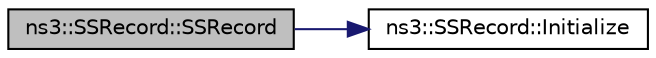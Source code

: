 digraph "ns3::SSRecord::SSRecord"
{
  edge [fontname="Helvetica",fontsize="10",labelfontname="Helvetica",labelfontsize="10"];
  node [fontname="Helvetica",fontsize="10",shape=record];
  rankdir="LR";
  Node1 [label="ns3::SSRecord::SSRecord",height=0.2,width=0.4,color="black", fillcolor="grey75", style="filled", fontcolor="black"];
  Node1 -> Node2 [color="midnightblue",fontsize="10",style="solid"];
  Node2 [label="ns3::SSRecord::Initialize",height=0.2,width=0.4,color="black", fillcolor="white", style="filled",URL="$d6/d5e/classns3_1_1SSRecord.html#a979ad7a0f79eee5647f8c193dc258c6a",tooltip="Initialize. "];
}
